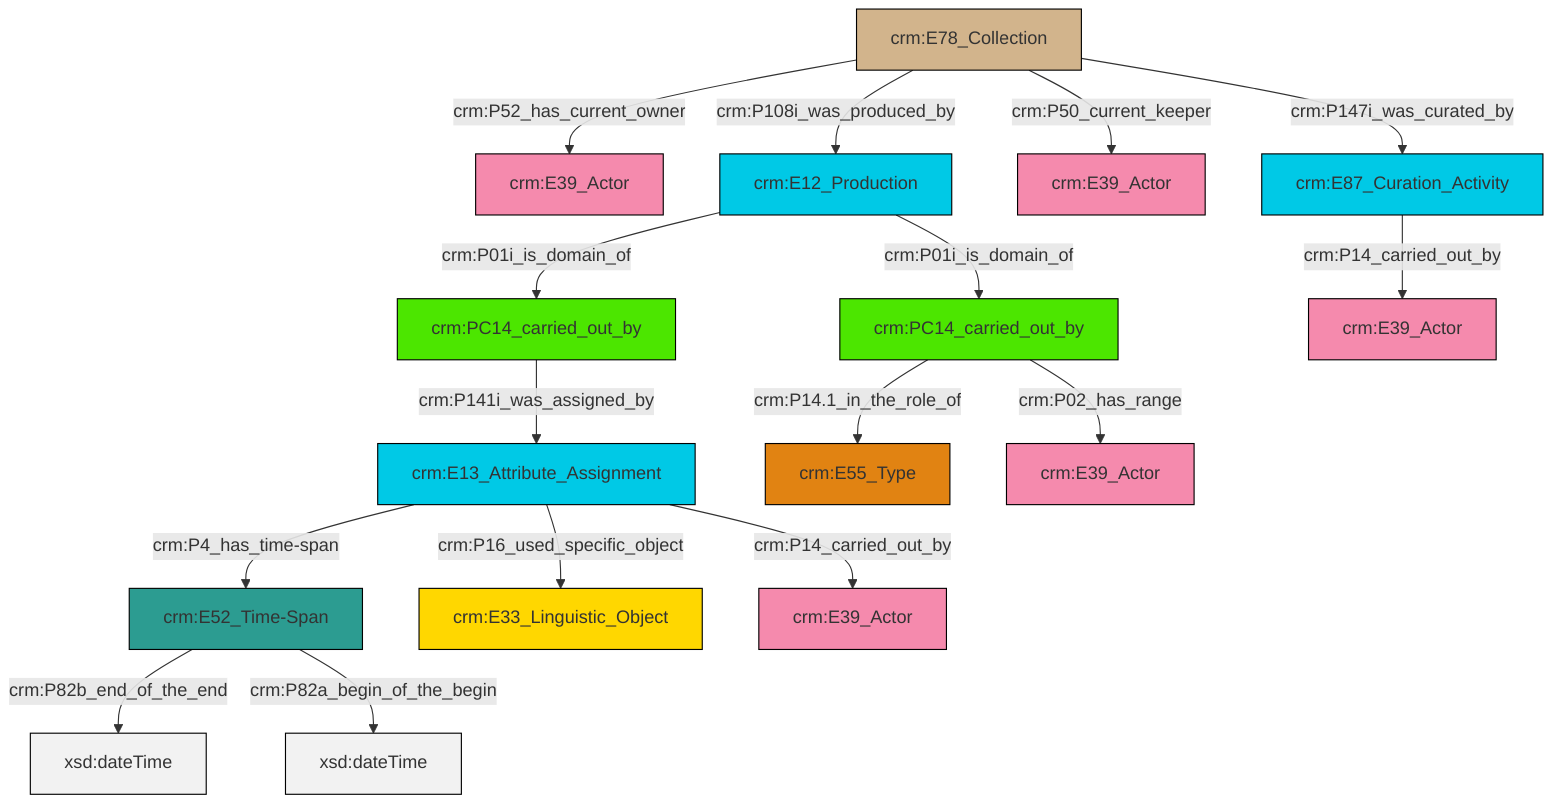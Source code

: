 graph TD
classDef Literal fill:#f2f2f2,stroke:#000000;
classDef CRM_Entity fill:#FFFFFF,stroke:#000000;
classDef Temporal_Entity fill:#00C9E6, stroke:#000000;
classDef Type fill:#E18312, stroke:#000000;
classDef Time-Span fill:#2C9C91, stroke:#000000;
classDef Appellation fill:#FFEB7F, stroke:#000000;
classDef Place fill:#008836, stroke:#000000;
classDef Persistent_Item fill:#B266B2, stroke:#000000;
classDef Conceptual_Object fill:#FFD700, stroke:#000000;
classDef Physical_Thing fill:#D2B48C, stroke:#000000;
classDef Actor fill:#f58aad, stroke:#000000;
classDef PC_Classes fill:#4ce600, stroke:#000000;
classDef Multi fill:#cccccc,stroke:#000000;

0["crm:E13_Attribute_Assignment"]:::Temporal_Entity -->|crm:P4_has_time-span| 1["crm:E52_Time-Span"]:::Time-Span
0["crm:E13_Attribute_Assignment"]:::Temporal_Entity -->|crm:P16_used_specific_object| 2["crm:E33_Linguistic_Object"]:::Conceptual_Object
3["crm:PC14_carried_out_by"]:::PC_Classes -->|crm:P14.1_in_the_role_of| 4["crm:E55_Type"]:::Type
7["crm:E78_Collection"]:::Physical_Thing -->|crm:P52_has_current_owner| 8["crm:E39_Actor"]:::Actor
9["crm:E12_Production"]:::Temporal_Entity -->|crm:P01i_is_domain_of| 10["crm:PC14_carried_out_by"]:::PC_Classes
7["crm:E78_Collection"]:::Physical_Thing -->|crm:P50_current_keeper| 11["crm:E39_Actor"]:::Actor
13["crm:E87_Curation_Activity"]:::Temporal_Entity -->|crm:P14_carried_out_by| 14["crm:E39_Actor"]:::Actor
1["crm:E52_Time-Span"]:::Time-Span -->|crm:P82b_end_of_the_end| 15[xsd:dateTime]:::Literal
7["crm:E78_Collection"]:::Physical_Thing -->|crm:P108i_was_produced_by| 9["crm:E12_Production"]:::Temporal_Entity
0["crm:E13_Attribute_Assignment"]:::Temporal_Entity -->|crm:P14_carried_out_by| 5["crm:E39_Actor"]:::Actor
1["crm:E52_Time-Span"]:::Time-Span -->|crm:P82a_begin_of_the_begin| 24[xsd:dateTime]:::Literal
3["crm:PC14_carried_out_by"]:::PC_Classes -->|crm:P02_has_range| 22["crm:E39_Actor"]:::Actor
10["crm:PC14_carried_out_by"]:::PC_Classes -->|crm:P141i_was_assigned_by| 0["crm:E13_Attribute_Assignment"]:::Temporal_Entity
9["crm:E12_Production"]:::Temporal_Entity -->|crm:P01i_is_domain_of| 3["crm:PC14_carried_out_by"]:::PC_Classes
7["crm:E78_Collection"]:::Physical_Thing -->|crm:P147i_was_curated_by| 13["crm:E87_Curation_Activity"]:::Temporal_Entity